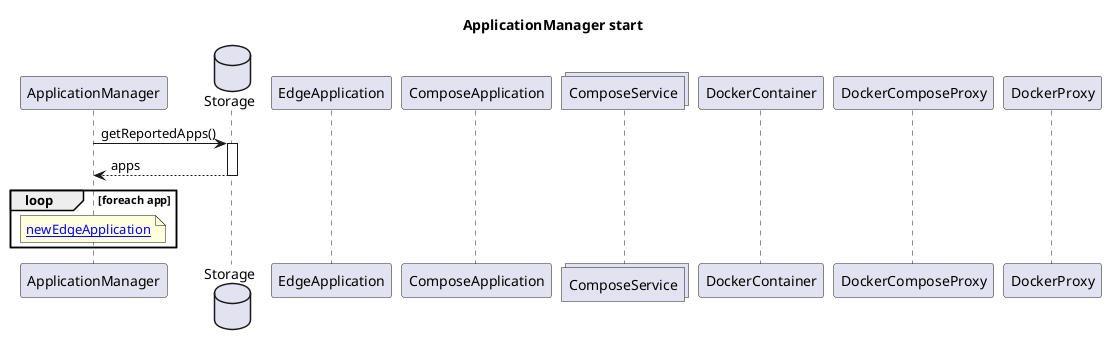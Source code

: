 @startuml

title "ApplicationManager start"

!startsub start
participant ApplicationManager as AM
database Storage as Stor
participant EdgeApplication as EApp
participant ComposeApplication as CA
collections ComposeService as CS
participant DockerContainer as DCont
participant DockerComposeProxy as DComp
participant DockerProxy as D

AM->Stor ++: getReportedApps()
Stor-->AM --: apps

loop foreach app
note over AM: [[http://www.plantuml.com/plantuml/proxy?cache=no&src=https://raw.githubusercontent.com/se-edge/diagrams/develop/ApplicationManager/newEdgeApplication.puml&fmt=svg newEdgeApplication]]
end
!endsub
@enduml
